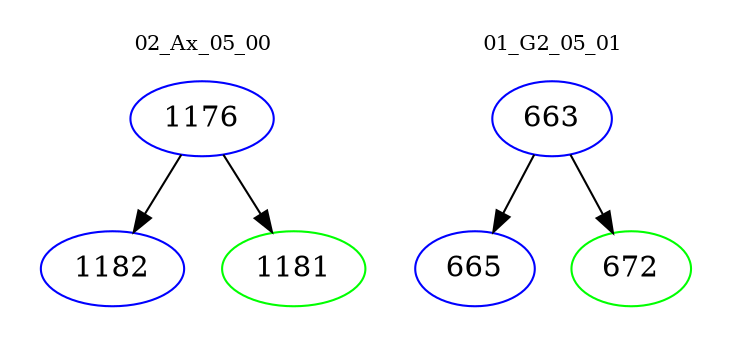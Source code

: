 digraph{
subgraph cluster_0 {
color = white
label = "02_Ax_05_00";
fontsize=10;
T0_1176 [label="1176", color="blue"]
T0_1176 -> T0_1182 [color="black"]
T0_1182 [label="1182", color="blue"]
T0_1176 -> T0_1181 [color="black"]
T0_1181 [label="1181", color="green"]
}
subgraph cluster_1 {
color = white
label = "01_G2_05_01";
fontsize=10;
T1_663 [label="663", color="blue"]
T1_663 -> T1_665 [color="black"]
T1_665 [label="665", color="blue"]
T1_663 -> T1_672 [color="black"]
T1_672 [label="672", color="green"]
}
}
